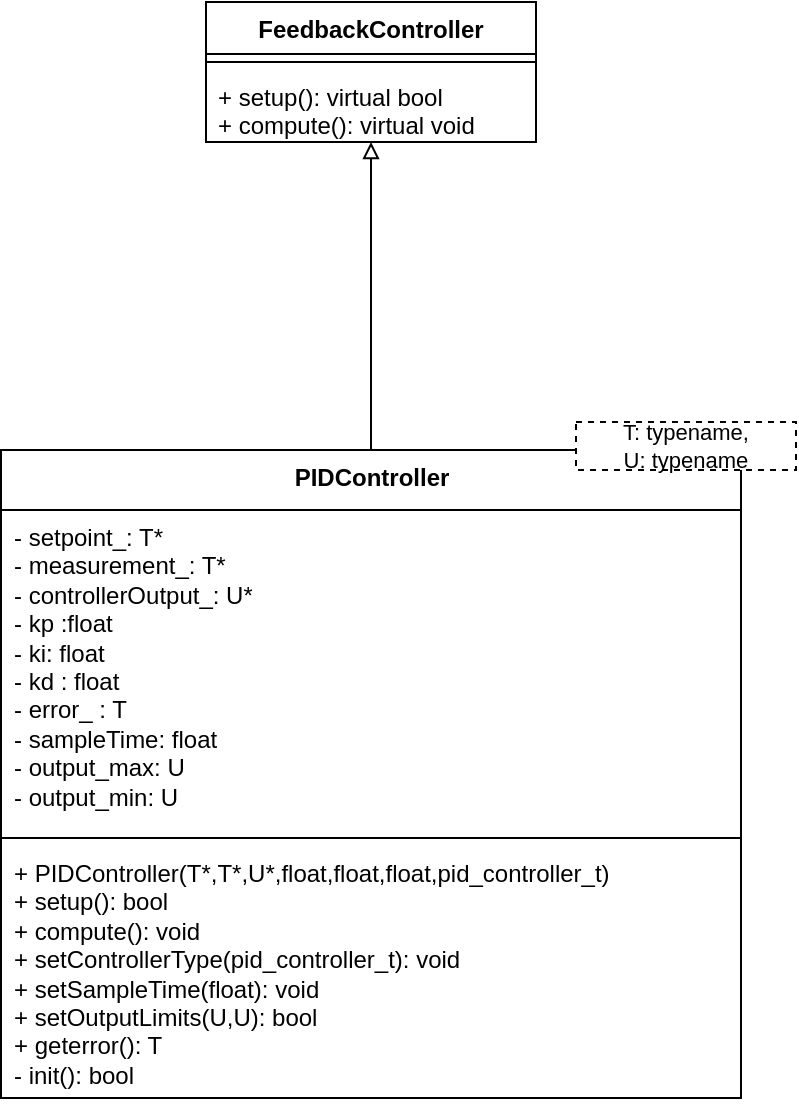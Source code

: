<mxfile version="24.2.7" type="github">
  <diagram name="Page-1" id="KFsY79JGW7OIFpEs8pLU">
    <mxGraphModel dx="755" dy="366" grid="1" gridSize="10" guides="1" tooltips="1" connect="1" arrows="1" fold="1" page="1" pageScale="1" pageWidth="850" pageHeight="1100" math="0" shadow="0">
      <root>
        <mxCell id="0" />
        <mxCell id="1" parent="0" />
        <mxCell id="GJ6rvG1zgliPvVbf_JiR-2" value="FeedbackController" style="swimlane;fontStyle=1;align=center;verticalAlign=top;childLayout=stackLayout;horizontal=1;startSize=26;horizontalStack=0;resizeParent=1;resizeParentMax=0;resizeLast=0;collapsible=1;marginBottom=0;whiteSpace=wrap;html=1;" vertex="1" parent="1">
          <mxGeometry x="225" y="140" width="165" height="70" as="geometry" />
        </mxCell>
        <mxCell id="GJ6rvG1zgliPvVbf_JiR-4" value="" style="line;strokeWidth=1;fillColor=none;align=left;verticalAlign=middle;spacingTop=-1;spacingLeft=3;spacingRight=3;rotatable=0;labelPosition=right;points=[];portConstraint=eastwest;strokeColor=inherit;" vertex="1" parent="GJ6rvG1zgliPvVbf_JiR-2">
          <mxGeometry y="26" width="165" height="8" as="geometry" />
        </mxCell>
        <mxCell id="GJ6rvG1zgliPvVbf_JiR-5" value="&lt;div&gt;+ setup(): virtual bool&lt;/div&gt;&lt;div&gt;+ compute(): virtual void&lt;br&gt;&lt;/div&gt;" style="text;strokeColor=none;fillColor=none;align=left;verticalAlign=top;spacingLeft=4;spacingRight=4;overflow=hidden;rotatable=0;points=[[0,0.5],[1,0.5]];portConstraint=eastwest;whiteSpace=wrap;html=1;" vertex="1" parent="GJ6rvG1zgliPvVbf_JiR-2">
          <mxGeometry y="34" width="165" height="36" as="geometry" />
        </mxCell>
        <mxCell id="GJ6rvG1zgliPvVbf_JiR-18" style="edgeStyle=orthogonalEdgeStyle;rounded=0;orthogonalLoop=1;jettySize=auto;html=1;endArrow=block;endFill=0;" edge="1" parent="1" source="GJ6rvG1zgliPvVbf_JiR-6" target="GJ6rvG1zgliPvVbf_JiR-2">
          <mxGeometry relative="1" as="geometry">
            <mxPoint x="305" y="270" as="targetPoint" />
          </mxGeometry>
        </mxCell>
        <mxCell id="GJ6rvG1zgliPvVbf_JiR-6" value="PIDController" style="swimlane;fontStyle=1;align=center;verticalAlign=top;childLayout=stackLayout;horizontal=1;startSize=30;horizontalStack=0;resizeParent=1;resizeParentMax=0;resizeLast=0;collapsible=1;marginBottom=0;whiteSpace=wrap;html=1;" vertex="1" parent="1">
          <mxGeometry x="122.5" y="364" width="370" height="324" as="geometry" />
        </mxCell>
        <mxCell id="GJ6rvG1zgliPvVbf_JiR-7" value="&lt;div&gt;- setpoint_: T*&lt;/div&gt;&lt;div&gt;- measurement_: T*&lt;/div&gt;&lt;div&gt;- controllerOutput_: U*&lt;/div&gt;&lt;div&gt;- kp :float&lt;/div&gt;&lt;div&gt;- ki: float&lt;/div&gt;&lt;div&gt;- kd : float&lt;/div&gt;&lt;div&gt;- error_ : T&lt;/div&gt;&lt;div&gt;- sampleTime: float&lt;/div&gt;&lt;div&gt;- output_max: U&lt;br&gt;&lt;/div&gt;&lt;div&gt;- output_min: U&lt;br&gt;&lt;/div&gt;" style="text;strokeColor=none;fillColor=none;align=left;verticalAlign=top;spacingLeft=4;spacingRight=4;overflow=hidden;rotatable=0;points=[[0,0.5],[1,0.5]];portConstraint=eastwest;whiteSpace=wrap;html=1;" vertex="1" parent="GJ6rvG1zgliPvVbf_JiR-6">
          <mxGeometry y="30" width="370" height="160" as="geometry" />
        </mxCell>
        <mxCell id="GJ6rvG1zgliPvVbf_JiR-8" value="" style="line;strokeWidth=1;fillColor=none;align=left;verticalAlign=middle;spacingTop=-1;spacingLeft=3;spacingRight=3;rotatable=0;labelPosition=right;points=[];portConstraint=eastwest;strokeColor=inherit;" vertex="1" parent="GJ6rvG1zgliPvVbf_JiR-6">
          <mxGeometry y="190" width="370" height="8" as="geometry" />
        </mxCell>
        <mxCell id="GJ6rvG1zgliPvVbf_JiR-9" value="&lt;div&gt;+ PIDController(T*,T*,U*,float,float,float,pid_controller_t)&lt;br&gt;&lt;/div&gt;&lt;div&gt;+ setup(): bool&lt;/div&gt;&lt;div&gt;+ compute(): void&lt;/div&gt;&lt;div&gt;+ setControllerType(pid_controller_t): void&lt;/div&gt;&lt;div&gt;+ setSampleTime(float): void&lt;br&gt;&lt;/div&gt;&lt;div&gt;+ setOutputLimits(U,U): bool&lt;/div&gt;&lt;div&gt;+ geterror(): T&lt;/div&gt;&lt;div&gt;- init(): bool &lt;br&gt;&lt;/div&gt;" style="text;strokeColor=none;fillColor=none;align=left;verticalAlign=top;spacingLeft=4;spacingRight=4;overflow=hidden;rotatable=0;points=[[0,0.5],[1,0.5]];portConstraint=eastwest;whiteSpace=wrap;html=1;" vertex="1" parent="GJ6rvG1zgliPvVbf_JiR-6">
          <mxGeometry y="198" width="370" height="126" as="geometry" />
        </mxCell>
        <mxCell id="GJ6rvG1zgliPvVbf_JiR-17" value="&lt;div style=&quot;font-size: 11px;&quot;&gt;&lt;font style=&quot;font-size: 11px;&quot;&gt;T: typename,&lt;/font&gt;&lt;/div&gt;&lt;div style=&quot;font-size: 11px;&quot;&gt;&lt;font style=&quot;font-size: 11px;&quot;&gt;U: typename&lt;b&gt;&lt;br&gt;&lt;/b&gt;&lt;/font&gt;&lt;/div&gt;" style="rounded=0;whiteSpace=wrap;html=1;dashed=1;" vertex="1" parent="1">
          <mxGeometry x="410" y="350" width="110" height="24" as="geometry" />
        </mxCell>
      </root>
    </mxGraphModel>
  </diagram>
</mxfile>
